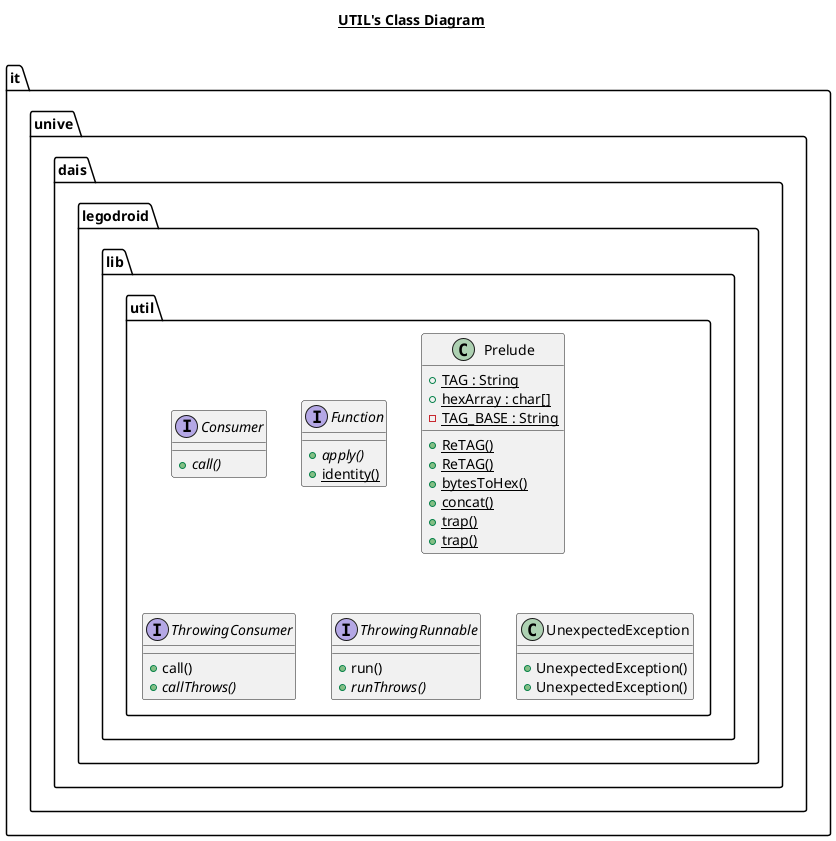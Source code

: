 @startuml

title __UTIL's Class Diagram__\n

  namespace it.unive.dais.legodroid {
    namespace lib {
      namespace util {
        interface it.unive.dais.legodroid.lib.util.Consumer {
            {abstract} + call()
        }
      }
    }
  }
  

  namespace it.unive.dais.legodroid {
    namespace lib {
      namespace util {
        interface it.unive.dais.legodroid.lib.util.Function {
            {abstract} + apply()
            {static} + identity()
        }
      }
    }
  }
  

  namespace it.unive.dais.legodroid {
    namespace lib {
      namespace util {
        class it.unive.dais.legodroid.lib.util.Prelude {
            {static} + TAG : String
            {static} + hexArray : char[]
            {static} - TAG_BASE : String
            {static} + ReTAG()
            {static} + ReTAG()
            {static} + bytesToHex()
            {static} + concat()
            {static} + trap()
            {static} + trap()
        }
      }
    }
  }
  

  namespace it.unive.dais.legodroid {
    namespace lib {
      namespace util {
        interface it.unive.dais.legodroid.lib.util.ThrowingConsumer {
            + call()
            {abstract} + callThrows()
        }
      }
    }
  }
  

  namespace it.unive.dais.legodroid {
    namespace lib {
      namespace util {
        interface it.unive.dais.legodroid.lib.util.ThrowingRunnable {
            + run()
            {abstract} + runThrows()
        }
      }
    }
  }
  

  namespace it.unive.dais.legodroid {
    namespace lib {
      namespace util {
        class it.unive.dais.legodroid.lib.util.UnexpectedException {
            + UnexpectedException()
            + UnexpectedException()
        }
      }
    }
  }
  



@enduml
